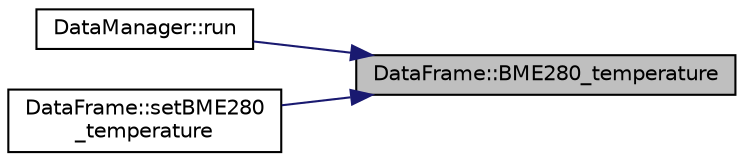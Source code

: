 digraph "DataFrame::BME280_temperature"
{
 // LATEX_PDF_SIZE
  edge [fontname="Helvetica",fontsize="10",labelfontname="Helvetica",labelfontsize="10"];
  node [fontname="Helvetica",fontsize="10",shape=record];
  rankdir="RL";
  Node1 [label="DataFrame::BME280_temperature",height=0.2,width=0.4,color="black", fillcolor="grey75", style="filled", fontcolor="black",tooltip="Getter for BME280_temperature attribute."];
  Node1 -> Node2 [dir="back",color="midnightblue",fontsize="10",style="solid",fontname="Helvetica"];
  Node2 [label="DataManager::run",height=0.2,width=0.4,color="black", fillcolor="white", style="filled",URL="$class_data_manager.html#aab0d3db3b3394f97a2f076a960fc1852",tooltip="called function when the thread start"];
  Node1 -> Node3 [dir="back",color="midnightblue",fontsize="10",style="solid",fontname="Helvetica"];
  Node3 [label="DataFrame::setBME280\l_temperature",height=0.2,width=0.4,color="black", fillcolor="white", style="filled",URL="$class_data_frame.html#a42391e5ebc175859399495f02cc8ede3",tooltip="Setter for BME280_temperature attribute."];
}
